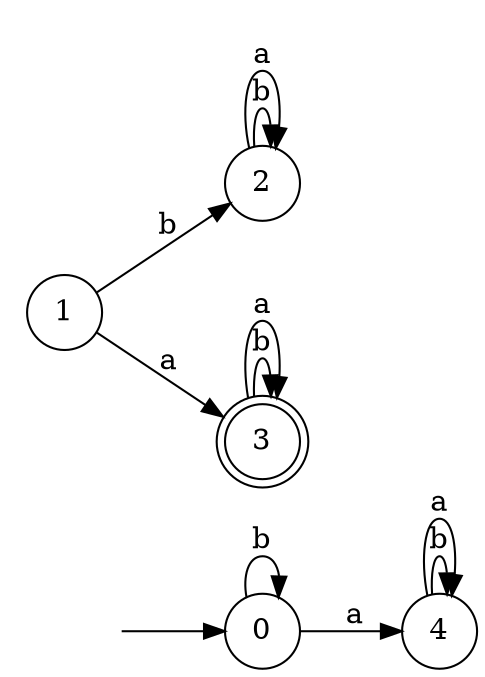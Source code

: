 digraph {
  rankdir=LR;
  0 [label="0", shape = circle];
  0 -> 0 [label="b"];
  0 -> 4 [label="a"];
  1 [label="1", shape = circle];
  1 -> 2 [label="b"];
  1 -> 3 [label="a"];
  2 [label="2", shape = circle];
  2 -> 2 [label="b"];
  2 -> 2 [label="a"];
  3 [label="3", shape = doublecircle];
  3 -> 3 [label="b"];
  3 -> 3 [label="a"];
  4 [label="4", shape = circle];
  4 -> 4 [label="b"];
  4 -> 4 [label="a"];
  5 [label="", shape = plaintext];
  5 -> 0 [label=""];
}
